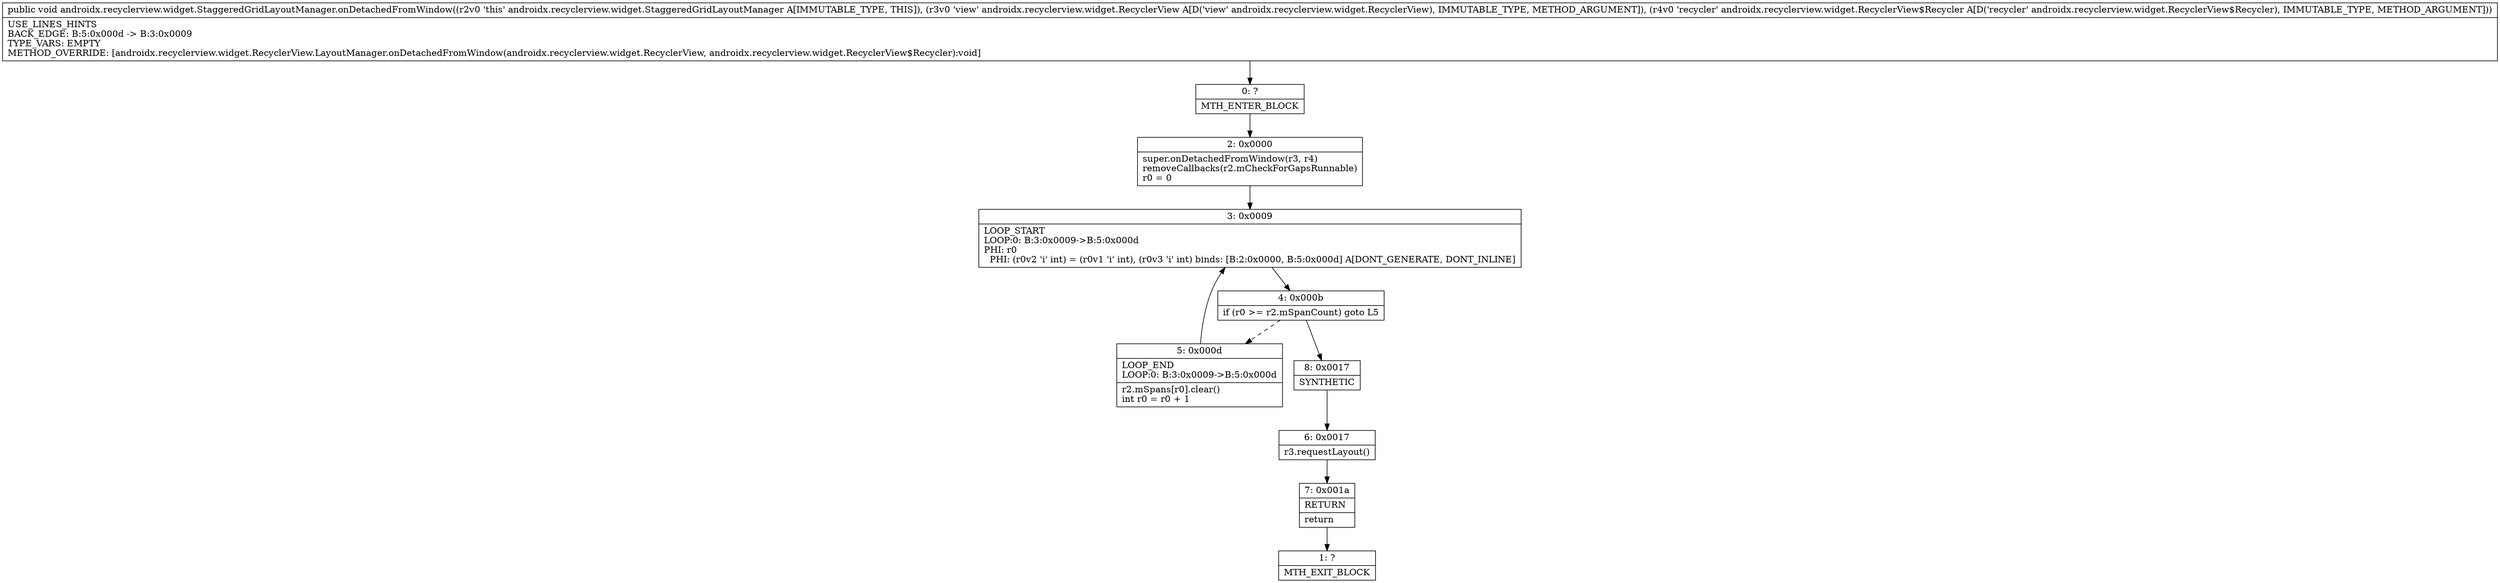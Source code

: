 digraph "CFG forandroidx.recyclerview.widget.StaggeredGridLayoutManager.onDetachedFromWindow(Landroidx\/recyclerview\/widget\/RecyclerView;Landroidx\/recyclerview\/widget\/RecyclerView$Recycler;)V" {
Node_0 [shape=record,label="{0\:\ ?|MTH_ENTER_BLOCK\l}"];
Node_2 [shape=record,label="{2\:\ 0x0000|super.onDetachedFromWindow(r3, r4)\lremoveCallbacks(r2.mCheckForGapsRunnable)\lr0 = 0\l}"];
Node_3 [shape=record,label="{3\:\ 0x0009|LOOP_START\lLOOP:0: B:3:0x0009\-\>B:5:0x000d\lPHI: r0 \l  PHI: (r0v2 'i' int) = (r0v1 'i' int), (r0v3 'i' int) binds: [B:2:0x0000, B:5:0x000d] A[DONT_GENERATE, DONT_INLINE]\l}"];
Node_4 [shape=record,label="{4\:\ 0x000b|if (r0 \>= r2.mSpanCount) goto L5\l}"];
Node_5 [shape=record,label="{5\:\ 0x000d|LOOP_END\lLOOP:0: B:3:0x0009\-\>B:5:0x000d\l|r2.mSpans[r0].clear()\lint r0 = r0 + 1\l}"];
Node_8 [shape=record,label="{8\:\ 0x0017|SYNTHETIC\l}"];
Node_6 [shape=record,label="{6\:\ 0x0017|r3.requestLayout()\l}"];
Node_7 [shape=record,label="{7\:\ 0x001a|RETURN\l|return\l}"];
Node_1 [shape=record,label="{1\:\ ?|MTH_EXIT_BLOCK\l}"];
MethodNode[shape=record,label="{public void androidx.recyclerview.widget.StaggeredGridLayoutManager.onDetachedFromWindow((r2v0 'this' androidx.recyclerview.widget.StaggeredGridLayoutManager A[IMMUTABLE_TYPE, THIS]), (r3v0 'view' androidx.recyclerview.widget.RecyclerView A[D('view' androidx.recyclerview.widget.RecyclerView), IMMUTABLE_TYPE, METHOD_ARGUMENT]), (r4v0 'recycler' androidx.recyclerview.widget.RecyclerView$Recycler A[D('recycler' androidx.recyclerview.widget.RecyclerView$Recycler), IMMUTABLE_TYPE, METHOD_ARGUMENT]))  | USE_LINES_HINTS\lBACK_EDGE: B:5:0x000d \-\> B:3:0x0009\lTYPE_VARS: EMPTY\lMETHOD_OVERRIDE: [androidx.recyclerview.widget.RecyclerView.LayoutManager.onDetachedFromWindow(androidx.recyclerview.widget.RecyclerView, androidx.recyclerview.widget.RecyclerView$Recycler):void]\l}"];
MethodNode -> Node_0;Node_0 -> Node_2;
Node_2 -> Node_3;
Node_3 -> Node_4;
Node_4 -> Node_5[style=dashed];
Node_4 -> Node_8;
Node_5 -> Node_3;
Node_8 -> Node_6;
Node_6 -> Node_7;
Node_7 -> Node_1;
}

